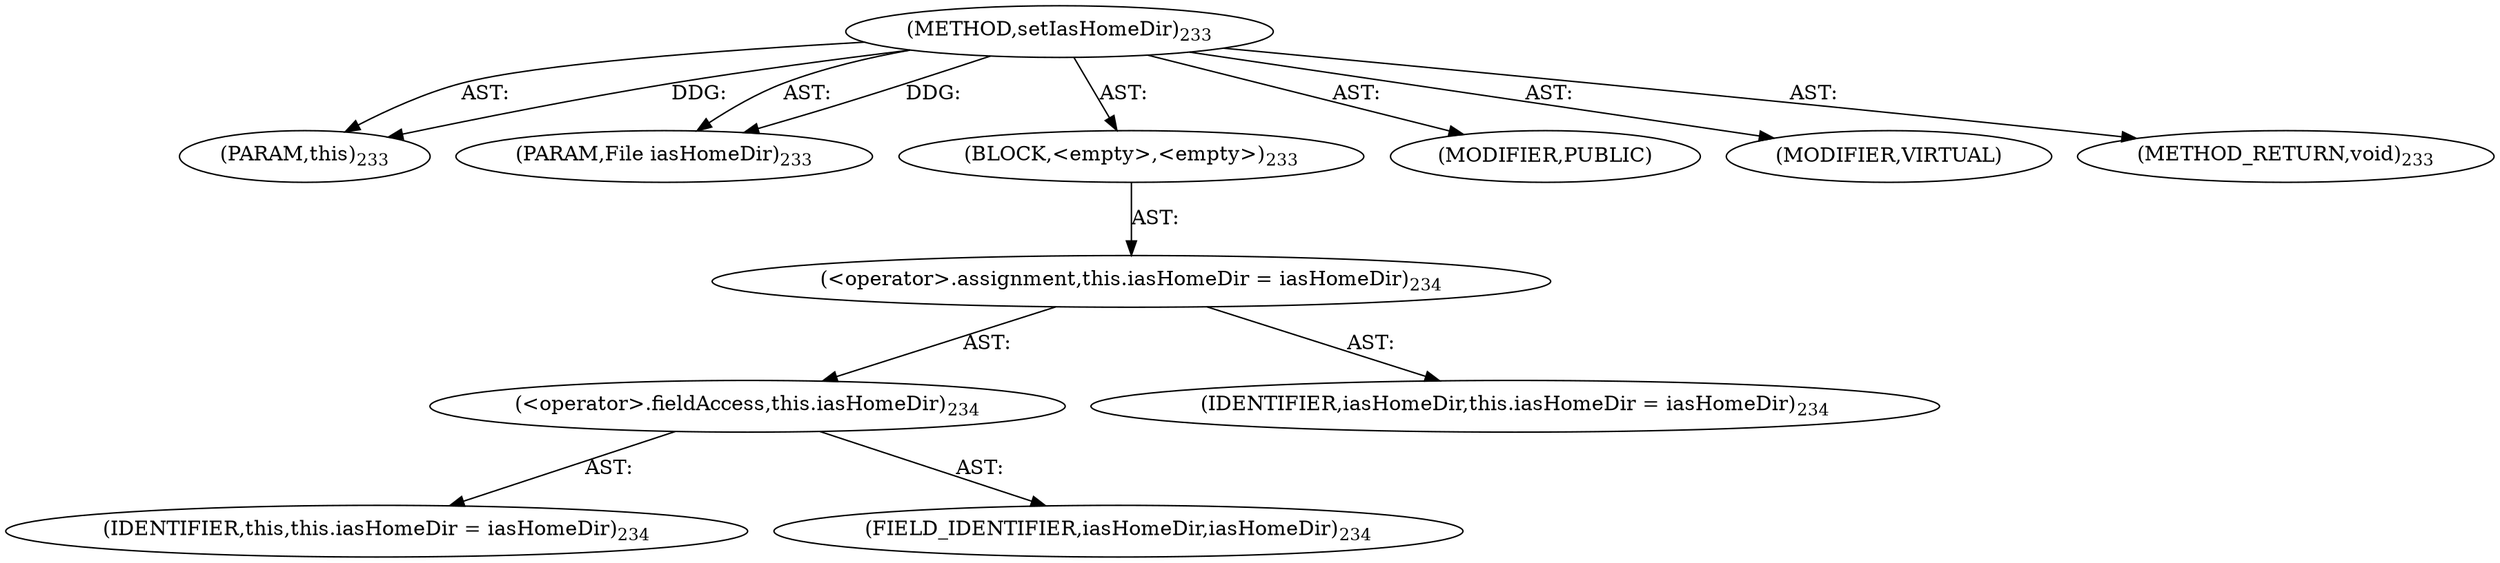 digraph "setIasHomeDir" {  
"111669149700" [label = <(METHOD,setIasHomeDir)<SUB>233</SUB>> ]
"115964116994" [label = <(PARAM,this)<SUB>233</SUB>> ]
"115964117037" [label = <(PARAM,File iasHomeDir)<SUB>233</SUB>> ]
"25769803782" [label = <(BLOCK,&lt;empty&gt;,&lt;empty&gt;)<SUB>233</SUB>> ]
"30064771120" [label = <(&lt;operator&gt;.assignment,this.iasHomeDir = iasHomeDir)<SUB>234</SUB>> ]
"30064771121" [label = <(&lt;operator&gt;.fieldAccess,this.iasHomeDir)<SUB>234</SUB>> ]
"68719476738" [label = <(IDENTIFIER,this,this.iasHomeDir = iasHomeDir)<SUB>234</SUB>> ]
"55834574864" [label = <(FIELD_IDENTIFIER,iasHomeDir,iasHomeDir)<SUB>234</SUB>> ]
"68719476820" [label = <(IDENTIFIER,iasHomeDir,this.iasHomeDir = iasHomeDir)<SUB>234</SUB>> ]
"133143986202" [label = <(MODIFIER,PUBLIC)> ]
"133143986203" [label = <(MODIFIER,VIRTUAL)> ]
"128849018884" [label = <(METHOD_RETURN,void)<SUB>233</SUB>> ]
  "111669149700" -> "115964116994"  [ label = "AST: "] 
  "111669149700" -> "115964117037"  [ label = "AST: "] 
  "111669149700" -> "25769803782"  [ label = "AST: "] 
  "111669149700" -> "133143986202"  [ label = "AST: "] 
  "111669149700" -> "133143986203"  [ label = "AST: "] 
  "111669149700" -> "128849018884"  [ label = "AST: "] 
  "25769803782" -> "30064771120"  [ label = "AST: "] 
  "30064771120" -> "30064771121"  [ label = "AST: "] 
  "30064771120" -> "68719476820"  [ label = "AST: "] 
  "30064771121" -> "68719476738"  [ label = "AST: "] 
  "30064771121" -> "55834574864"  [ label = "AST: "] 
  "111669149700" -> "115964116994"  [ label = "DDG: "] 
  "111669149700" -> "115964117037"  [ label = "DDG: "] 
}
